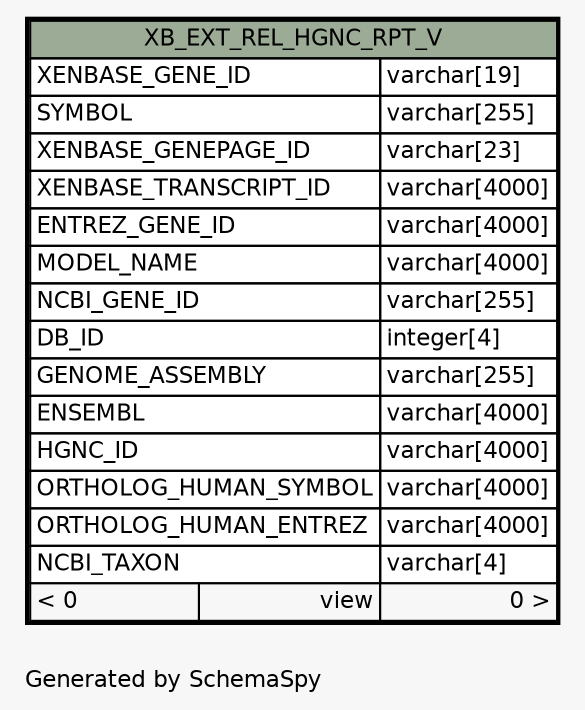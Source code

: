 // dot 2.38.0 on Windows 10 10.0
// SchemaSpy rev Unknown
digraph "oneDegreeRelationshipsDiagram" {
  graph [
    rankdir="RL"
    bgcolor="#f7f7f7"
    label="\nGenerated by SchemaSpy"
    labeljust="l"
    nodesep="0.18"
    ranksep="0.46"
    fontname="Helvetica"
    fontsize="11"
  ];
  node [
    fontname="Helvetica"
    fontsize="11"
    shape="plaintext"
  ];
  edge [
    arrowsize="0.8"
  ];
  "XB_EXT_REL_HGNC_RPT_V" [
    label=<
    <TABLE BORDER="2" CELLBORDER="1" CELLSPACING="0" BGCOLOR="#ffffff">
      <TR><TD COLSPAN="3" BGCOLOR="#9bab96" ALIGN="CENTER">XB_EXT_REL_HGNC_RPT_V</TD></TR>
      <TR><TD PORT="XENBASE_GENE_ID" COLSPAN="2" ALIGN="LEFT">XENBASE_GENE_ID</TD><TD PORT="XENBASE_GENE_ID.type" ALIGN="LEFT">varchar[19]</TD></TR>
      <TR><TD PORT="SYMBOL" COLSPAN="2" ALIGN="LEFT">SYMBOL</TD><TD PORT="SYMBOL.type" ALIGN="LEFT">varchar[255]</TD></TR>
      <TR><TD PORT="XENBASE_GENEPAGE_ID" COLSPAN="2" ALIGN="LEFT">XENBASE_GENEPAGE_ID</TD><TD PORT="XENBASE_GENEPAGE_ID.type" ALIGN="LEFT">varchar[23]</TD></TR>
      <TR><TD PORT="XENBASE_TRANSCRIPT_ID" COLSPAN="2" ALIGN="LEFT">XENBASE_TRANSCRIPT_ID</TD><TD PORT="XENBASE_TRANSCRIPT_ID.type" ALIGN="LEFT">varchar[4000]</TD></TR>
      <TR><TD PORT="ENTREZ_GENE_ID" COLSPAN="2" ALIGN="LEFT">ENTREZ_GENE_ID</TD><TD PORT="ENTREZ_GENE_ID.type" ALIGN="LEFT">varchar[4000]</TD></TR>
      <TR><TD PORT="MODEL_NAME" COLSPAN="2" ALIGN="LEFT">MODEL_NAME</TD><TD PORT="MODEL_NAME.type" ALIGN="LEFT">varchar[4000]</TD></TR>
      <TR><TD PORT="NCBI_GENE_ID" COLSPAN="2" ALIGN="LEFT">NCBI_GENE_ID</TD><TD PORT="NCBI_GENE_ID.type" ALIGN="LEFT">varchar[255]</TD></TR>
      <TR><TD PORT="DB_ID" COLSPAN="2" ALIGN="LEFT">DB_ID</TD><TD PORT="DB_ID.type" ALIGN="LEFT">integer[4]</TD></TR>
      <TR><TD PORT="GENOME_ASSEMBLY" COLSPAN="2" ALIGN="LEFT">GENOME_ASSEMBLY</TD><TD PORT="GENOME_ASSEMBLY.type" ALIGN="LEFT">varchar[255]</TD></TR>
      <TR><TD PORT="ENSEMBL" COLSPAN="2" ALIGN="LEFT">ENSEMBL</TD><TD PORT="ENSEMBL.type" ALIGN="LEFT">varchar[4000]</TD></TR>
      <TR><TD PORT="HGNC_ID" COLSPAN="2" ALIGN="LEFT">HGNC_ID</TD><TD PORT="HGNC_ID.type" ALIGN="LEFT">varchar[4000]</TD></TR>
      <TR><TD PORT="ORTHOLOG_HUMAN_SYMBOL" COLSPAN="2" ALIGN="LEFT">ORTHOLOG_HUMAN_SYMBOL</TD><TD PORT="ORTHOLOG_HUMAN_SYMBOL.type" ALIGN="LEFT">varchar[4000]</TD></TR>
      <TR><TD PORT="ORTHOLOG_HUMAN_ENTREZ" COLSPAN="2" ALIGN="LEFT">ORTHOLOG_HUMAN_ENTREZ</TD><TD PORT="ORTHOLOG_HUMAN_ENTREZ.type" ALIGN="LEFT">varchar[4000]</TD></TR>
      <TR><TD PORT="NCBI_TAXON" COLSPAN="2" ALIGN="LEFT">NCBI_TAXON</TD><TD PORT="NCBI_TAXON.type" ALIGN="LEFT">varchar[4]</TD></TR>
      <TR><TD ALIGN="LEFT" BGCOLOR="#f7f7f7">&lt; 0</TD><TD ALIGN="RIGHT" BGCOLOR="#f7f7f7">view</TD><TD ALIGN="RIGHT" BGCOLOR="#f7f7f7">0 &gt;</TD></TR>
    </TABLE>>
    URL="XB_EXT_REL_HGNC_RPT_V.html"
    tooltip="XB_EXT_REL_HGNC_RPT_V"
  ];
}
